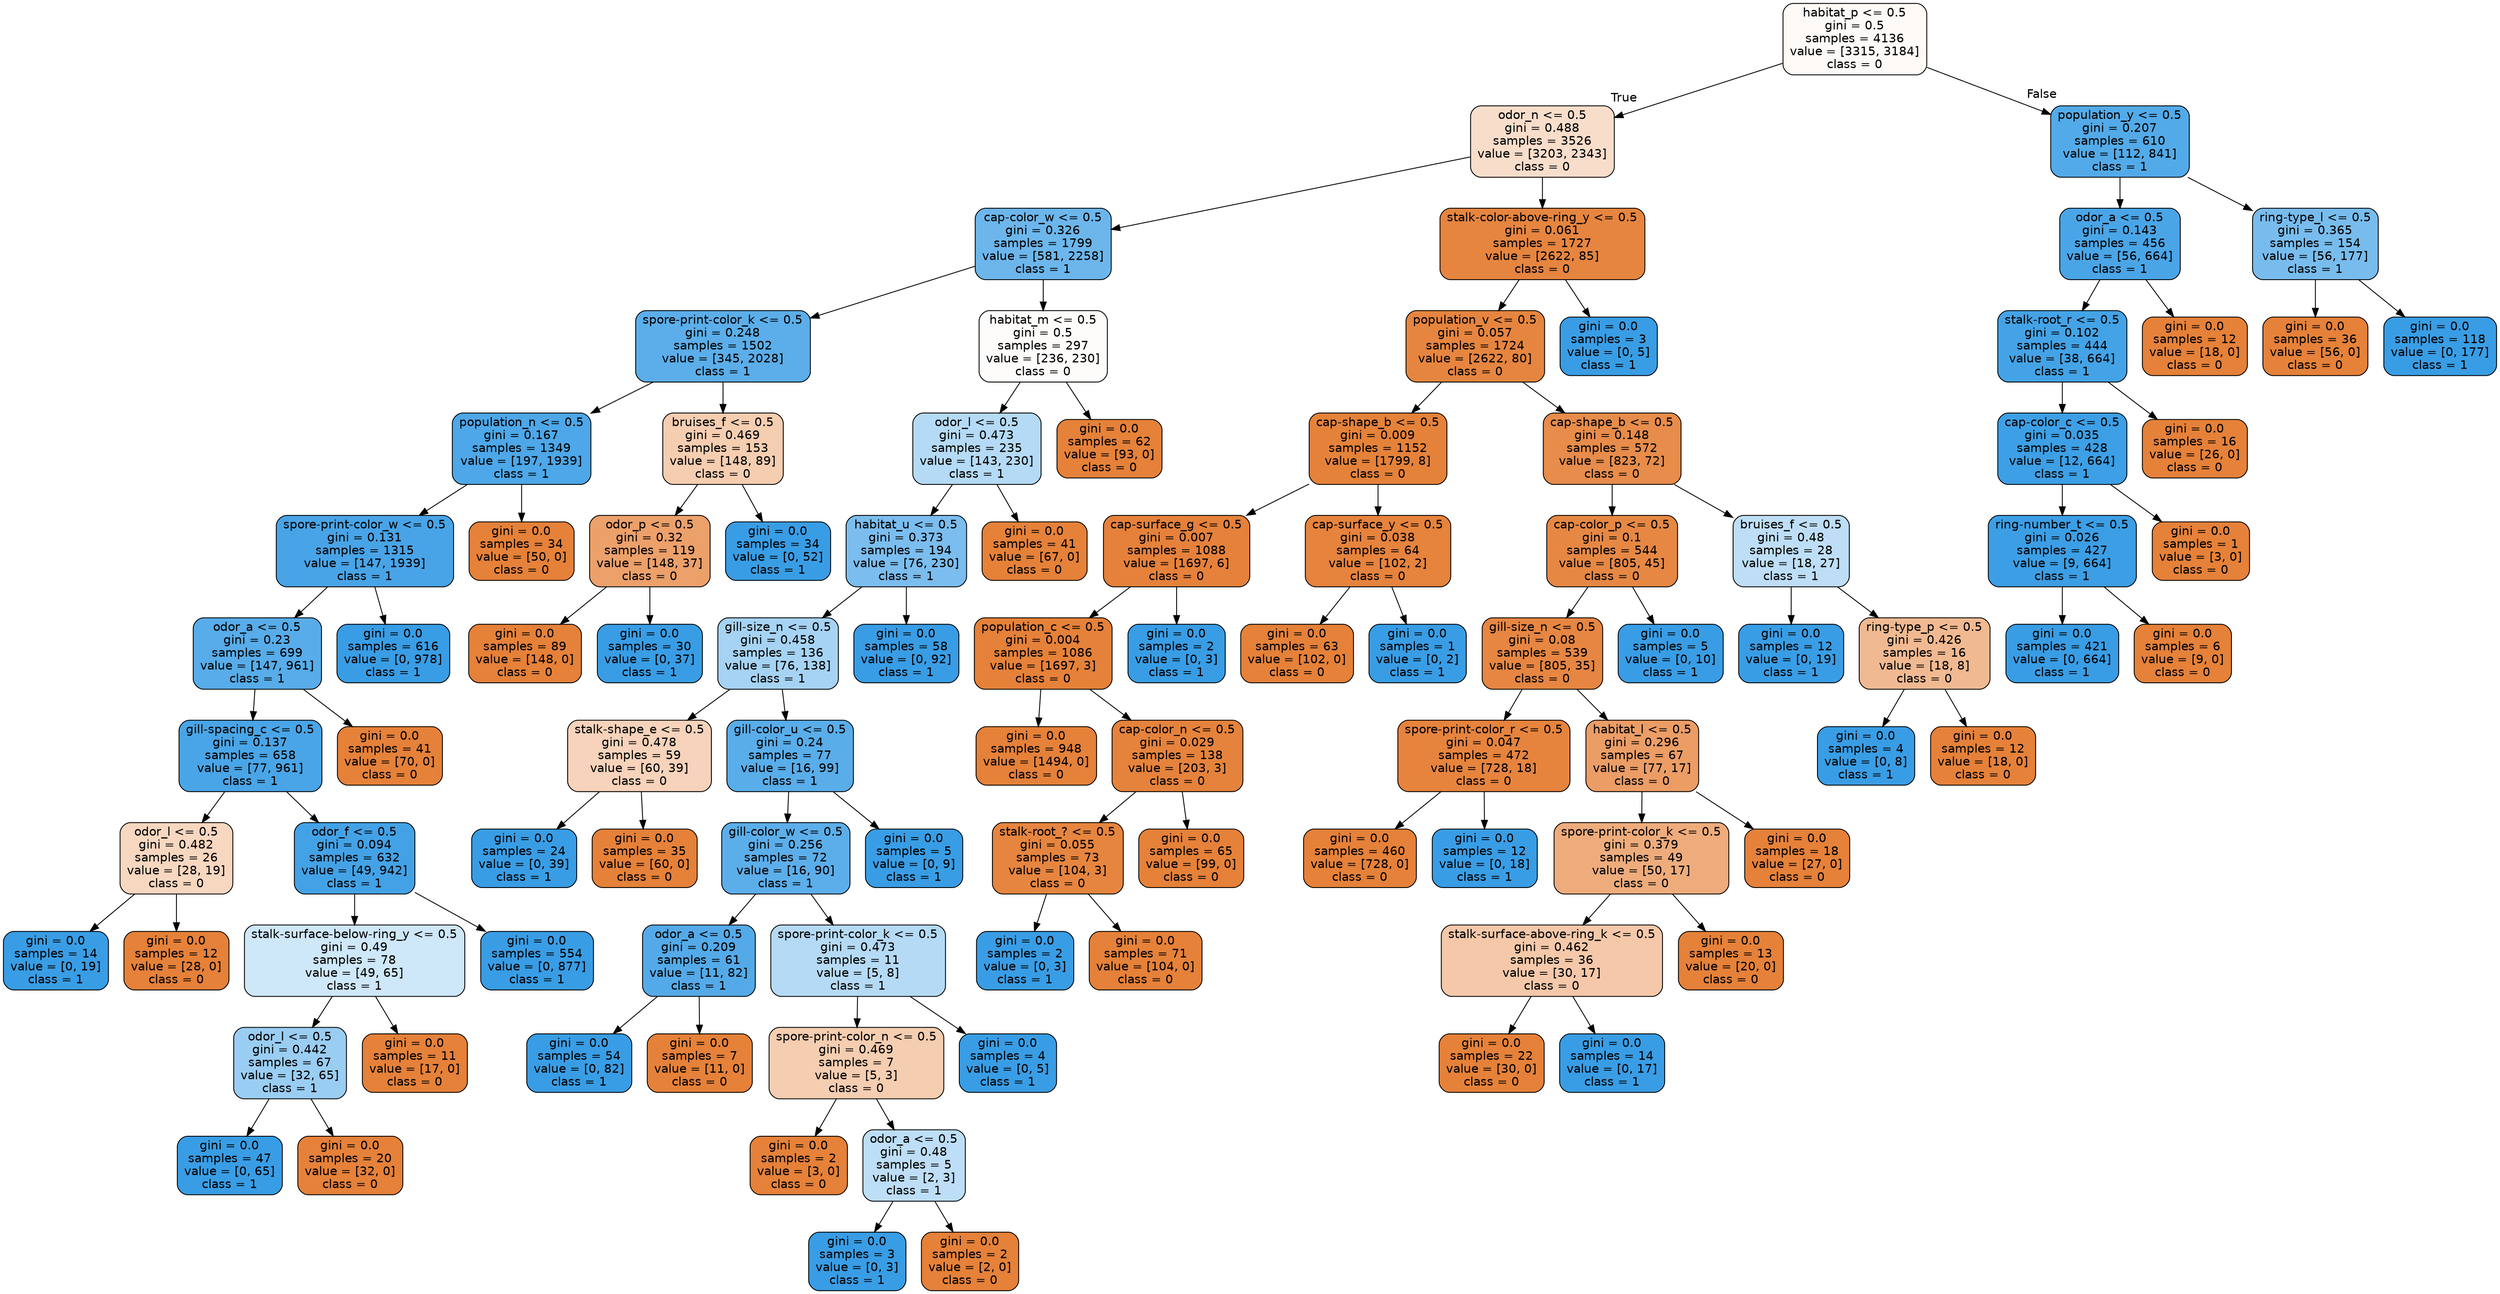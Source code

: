 digraph Tree {
node [shape=box, style="filled, rounded", color="black", fontname="helvetica"] ;
edge [fontname="helvetica"] ;
0 [label="habitat_p <= 0.5\ngini = 0.5\nsamples = 4136\nvalue = [3315, 3184]\nclass = 0", fillcolor="#fefaf7"] ;
1 [label="odor_n <= 0.5\ngini = 0.488\nsamples = 3526\nvalue = [3203, 2343]\nclass = 0", fillcolor="#f8ddca"] ;
0 -> 1 [labeldistance=2.5, labelangle=45, headlabel="True"] ;
2 [label="cap-color_w <= 0.5\ngini = 0.326\nsamples = 1799\nvalue = [581, 2258]\nclass = 1", fillcolor="#6cb6ec"] ;
1 -> 2 ;
3 [label="spore-print-color_k <= 0.5\ngini = 0.248\nsamples = 1502\nvalue = [345, 2028]\nclass = 1", fillcolor="#5baee9"] ;
2 -> 3 ;
4 [label="population_n <= 0.5\ngini = 0.167\nsamples = 1349\nvalue = [197, 1939]\nclass = 1", fillcolor="#4da7e8"] ;
3 -> 4 ;
5 [label="spore-print-color_w <= 0.5\ngini = 0.131\nsamples = 1315\nvalue = [147, 1939]\nclass = 1", fillcolor="#48a4e7"] ;
4 -> 5 ;
6 [label="odor_a <= 0.5\ngini = 0.23\nsamples = 699\nvalue = [147, 961]\nclass = 1", fillcolor="#57ace9"] ;
5 -> 6 ;
7 [label="gill-spacing_c <= 0.5\ngini = 0.137\nsamples = 658\nvalue = [77, 961]\nclass = 1", fillcolor="#49a5e7"] ;
6 -> 7 ;
8 [label="odor_l <= 0.5\ngini = 0.482\nsamples = 26\nvalue = [28, 19]\nclass = 0", fillcolor="#f7d7bf"] ;
7 -> 8 ;
9 [label="gini = 0.0\nsamples = 14\nvalue = [0, 19]\nclass = 1", fillcolor="#399de5"] ;
8 -> 9 ;
10 [label="gini = 0.0\nsamples = 12\nvalue = [28, 0]\nclass = 0", fillcolor="#e58139"] ;
8 -> 10 ;
11 [label="odor_f <= 0.5\ngini = 0.094\nsamples = 632\nvalue = [49, 942]\nclass = 1", fillcolor="#43a2e6"] ;
7 -> 11 ;
12 [label="stalk-surface-below-ring_y <= 0.5\ngini = 0.49\nsamples = 78\nvalue = [49, 65]\nclass = 1", fillcolor="#cee7f9"] ;
11 -> 12 ;
13 [label="odor_l <= 0.5\ngini = 0.442\nsamples = 67\nvalue = [32, 65]\nclass = 1", fillcolor="#9acdf2"] ;
12 -> 13 ;
14 [label="gini = 0.0\nsamples = 47\nvalue = [0, 65]\nclass = 1", fillcolor="#399de5"] ;
13 -> 14 ;
15 [label="gini = 0.0\nsamples = 20\nvalue = [32, 0]\nclass = 0", fillcolor="#e58139"] ;
13 -> 15 ;
16 [label="gini = 0.0\nsamples = 11\nvalue = [17, 0]\nclass = 0", fillcolor="#e58139"] ;
12 -> 16 ;
17 [label="gini = 0.0\nsamples = 554\nvalue = [0, 877]\nclass = 1", fillcolor="#399de5"] ;
11 -> 17 ;
18 [label="gini = 0.0\nsamples = 41\nvalue = [70, 0]\nclass = 0", fillcolor="#e58139"] ;
6 -> 18 ;
19 [label="gini = 0.0\nsamples = 616\nvalue = [0, 978]\nclass = 1", fillcolor="#399de5"] ;
5 -> 19 ;
20 [label="gini = 0.0\nsamples = 34\nvalue = [50, 0]\nclass = 0", fillcolor="#e58139"] ;
4 -> 20 ;
21 [label="bruises_f <= 0.5\ngini = 0.469\nsamples = 153\nvalue = [148, 89]\nclass = 0", fillcolor="#f5cdb0"] ;
3 -> 21 ;
22 [label="odor_p <= 0.5\ngini = 0.32\nsamples = 119\nvalue = [148, 37]\nclass = 0", fillcolor="#eca06a"] ;
21 -> 22 ;
23 [label="gini = 0.0\nsamples = 89\nvalue = [148, 0]\nclass = 0", fillcolor="#e58139"] ;
22 -> 23 ;
24 [label="gini = 0.0\nsamples = 30\nvalue = [0, 37]\nclass = 1", fillcolor="#399de5"] ;
22 -> 24 ;
25 [label="gini = 0.0\nsamples = 34\nvalue = [0, 52]\nclass = 1", fillcolor="#399de5"] ;
21 -> 25 ;
26 [label="habitat_m <= 0.5\ngini = 0.5\nsamples = 297\nvalue = [236, 230]\nclass = 0", fillcolor="#fefcfa"] ;
2 -> 26 ;
27 [label="odor_l <= 0.5\ngini = 0.473\nsamples = 235\nvalue = [143, 230]\nclass = 1", fillcolor="#b4daf5"] ;
26 -> 27 ;
28 [label="habitat_u <= 0.5\ngini = 0.373\nsamples = 194\nvalue = [76, 230]\nclass = 1", fillcolor="#7abdee"] ;
27 -> 28 ;
29 [label="gill-size_n <= 0.5\ngini = 0.458\nsamples = 136\nvalue = [76, 138]\nclass = 1", fillcolor="#a6d3f3"] ;
28 -> 29 ;
30 [label="stalk-shape_e <= 0.5\ngini = 0.478\nsamples = 59\nvalue = [60, 39]\nclass = 0", fillcolor="#f6d3ba"] ;
29 -> 30 ;
31 [label="gini = 0.0\nsamples = 24\nvalue = [0, 39]\nclass = 1", fillcolor="#399de5"] ;
30 -> 31 ;
32 [label="gini = 0.0\nsamples = 35\nvalue = [60, 0]\nclass = 0", fillcolor="#e58139"] ;
30 -> 32 ;
33 [label="gill-color_u <= 0.5\ngini = 0.24\nsamples = 77\nvalue = [16, 99]\nclass = 1", fillcolor="#59ade9"] ;
29 -> 33 ;
34 [label="gill-color_w <= 0.5\ngini = 0.256\nsamples = 72\nvalue = [16, 90]\nclass = 1", fillcolor="#5caeea"] ;
33 -> 34 ;
35 [label="odor_a <= 0.5\ngini = 0.209\nsamples = 61\nvalue = [11, 82]\nclass = 1", fillcolor="#54aae8"] ;
34 -> 35 ;
36 [label="gini = 0.0\nsamples = 54\nvalue = [0, 82]\nclass = 1", fillcolor="#399de5"] ;
35 -> 36 ;
37 [label="gini = 0.0\nsamples = 7\nvalue = [11, 0]\nclass = 0", fillcolor="#e58139"] ;
35 -> 37 ;
38 [label="spore-print-color_k <= 0.5\ngini = 0.473\nsamples = 11\nvalue = [5, 8]\nclass = 1", fillcolor="#b5daf5"] ;
34 -> 38 ;
39 [label="spore-print-color_n <= 0.5\ngini = 0.469\nsamples = 7\nvalue = [5, 3]\nclass = 0", fillcolor="#f5cdb0"] ;
38 -> 39 ;
40 [label="gini = 0.0\nsamples = 2\nvalue = [3, 0]\nclass = 0", fillcolor="#e58139"] ;
39 -> 40 ;
41 [label="odor_a <= 0.5\ngini = 0.48\nsamples = 5\nvalue = [2, 3]\nclass = 1", fillcolor="#bddef6"] ;
39 -> 41 ;
42 [label="gini = 0.0\nsamples = 3\nvalue = [0, 3]\nclass = 1", fillcolor="#399de5"] ;
41 -> 42 ;
43 [label="gini = 0.0\nsamples = 2\nvalue = [2, 0]\nclass = 0", fillcolor="#e58139"] ;
41 -> 43 ;
44 [label="gini = 0.0\nsamples = 4\nvalue = [0, 5]\nclass = 1", fillcolor="#399de5"] ;
38 -> 44 ;
45 [label="gini = 0.0\nsamples = 5\nvalue = [0, 9]\nclass = 1", fillcolor="#399de5"] ;
33 -> 45 ;
46 [label="gini = 0.0\nsamples = 58\nvalue = [0, 92]\nclass = 1", fillcolor="#399de5"] ;
28 -> 46 ;
47 [label="gini = 0.0\nsamples = 41\nvalue = [67, 0]\nclass = 0", fillcolor="#e58139"] ;
27 -> 47 ;
48 [label="gini = 0.0\nsamples = 62\nvalue = [93, 0]\nclass = 0", fillcolor="#e58139"] ;
26 -> 48 ;
49 [label="stalk-color-above-ring_y <= 0.5\ngini = 0.061\nsamples = 1727\nvalue = [2622, 85]\nclass = 0", fillcolor="#e6853f"] ;
1 -> 49 ;
50 [label="population_v <= 0.5\ngini = 0.057\nsamples = 1724\nvalue = [2622, 80]\nclass = 0", fillcolor="#e6853f"] ;
49 -> 50 ;
51 [label="cap-shape_b <= 0.5\ngini = 0.009\nsamples = 1152\nvalue = [1799, 8]\nclass = 0", fillcolor="#e5823a"] ;
50 -> 51 ;
52 [label="cap-surface_g <= 0.5\ngini = 0.007\nsamples = 1088\nvalue = [1697, 6]\nclass = 0", fillcolor="#e5813a"] ;
51 -> 52 ;
53 [label="population_c <= 0.5\ngini = 0.004\nsamples = 1086\nvalue = [1697, 3]\nclass = 0", fillcolor="#e58139"] ;
52 -> 53 ;
54 [label="gini = 0.0\nsamples = 948\nvalue = [1494, 0]\nclass = 0", fillcolor="#e58139"] ;
53 -> 54 ;
55 [label="cap-color_n <= 0.5\ngini = 0.029\nsamples = 138\nvalue = [203, 3]\nclass = 0", fillcolor="#e5833c"] ;
53 -> 55 ;
56 [label="stalk-root_? <= 0.5\ngini = 0.055\nsamples = 73\nvalue = [104, 3]\nclass = 0", fillcolor="#e6853f"] ;
55 -> 56 ;
57 [label="gini = 0.0\nsamples = 2\nvalue = [0, 3]\nclass = 1", fillcolor="#399de5"] ;
56 -> 57 ;
58 [label="gini = 0.0\nsamples = 71\nvalue = [104, 0]\nclass = 0", fillcolor="#e58139"] ;
56 -> 58 ;
59 [label="gini = 0.0\nsamples = 65\nvalue = [99, 0]\nclass = 0", fillcolor="#e58139"] ;
55 -> 59 ;
60 [label="gini = 0.0\nsamples = 2\nvalue = [0, 3]\nclass = 1", fillcolor="#399de5"] ;
52 -> 60 ;
61 [label="cap-surface_y <= 0.5\ngini = 0.038\nsamples = 64\nvalue = [102, 2]\nclass = 0", fillcolor="#e6833d"] ;
51 -> 61 ;
62 [label="gini = 0.0\nsamples = 63\nvalue = [102, 0]\nclass = 0", fillcolor="#e58139"] ;
61 -> 62 ;
63 [label="gini = 0.0\nsamples = 1\nvalue = [0, 2]\nclass = 1", fillcolor="#399de5"] ;
61 -> 63 ;
64 [label="cap-shape_b <= 0.5\ngini = 0.148\nsamples = 572\nvalue = [823, 72]\nclass = 0", fillcolor="#e78c4a"] ;
50 -> 64 ;
65 [label="cap-color_p <= 0.5\ngini = 0.1\nsamples = 544\nvalue = [805, 45]\nclass = 0", fillcolor="#e68844"] ;
64 -> 65 ;
66 [label="gill-size_n <= 0.5\ngini = 0.08\nsamples = 539\nvalue = [805, 35]\nclass = 0", fillcolor="#e68642"] ;
65 -> 66 ;
67 [label="spore-print-color_r <= 0.5\ngini = 0.047\nsamples = 472\nvalue = [728, 18]\nclass = 0", fillcolor="#e6843e"] ;
66 -> 67 ;
68 [label="gini = 0.0\nsamples = 460\nvalue = [728, 0]\nclass = 0", fillcolor="#e58139"] ;
67 -> 68 ;
69 [label="gini = 0.0\nsamples = 12\nvalue = [0, 18]\nclass = 1", fillcolor="#399de5"] ;
67 -> 69 ;
70 [label="habitat_l <= 0.5\ngini = 0.296\nsamples = 67\nvalue = [77, 17]\nclass = 0", fillcolor="#eb9d65"] ;
66 -> 70 ;
71 [label="spore-print-color_k <= 0.5\ngini = 0.379\nsamples = 49\nvalue = [50, 17]\nclass = 0", fillcolor="#eeac7c"] ;
70 -> 71 ;
72 [label="stalk-surface-above-ring_k <= 0.5\ngini = 0.462\nsamples = 36\nvalue = [30, 17]\nclass = 0", fillcolor="#f4c8a9"] ;
71 -> 72 ;
73 [label="gini = 0.0\nsamples = 22\nvalue = [30, 0]\nclass = 0", fillcolor="#e58139"] ;
72 -> 73 ;
74 [label="gini = 0.0\nsamples = 14\nvalue = [0, 17]\nclass = 1", fillcolor="#399de5"] ;
72 -> 74 ;
75 [label="gini = 0.0\nsamples = 13\nvalue = [20, 0]\nclass = 0", fillcolor="#e58139"] ;
71 -> 75 ;
76 [label="gini = 0.0\nsamples = 18\nvalue = [27, 0]\nclass = 0", fillcolor="#e58139"] ;
70 -> 76 ;
77 [label="gini = 0.0\nsamples = 5\nvalue = [0, 10]\nclass = 1", fillcolor="#399de5"] ;
65 -> 77 ;
78 [label="bruises_f <= 0.5\ngini = 0.48\nsamples = 28\nvalue = [18, 27]\nclass = 1", fillcolor="#bddef6"] ;
64 -> 78 ;
79 [label="gini = 0.0\nsamples = 12\nvalue = [0, 19]\nclass = 1", fillcolor="#399de5"] ;
78 -> 79 ;
80 [label="ring-type_p <= 0.5\ngini = 0.426\nsamples = 16\nvalue = [18, 8]\nclass = 0", fillcolor="#f1b991"] ;
78 -> 80 ;
81 [label="gini = 0.0\nsamples = 4\nvalue = [0, 8]\nclass = 1", fillcolor="#399de5"] ;
80 -> 81 ;
82 [label="gini = 0.0\nsamples = 12\nvalue = [18, 0]\nclass = 0", fillcolor="#e58139"] ;
80 -> 82 ;
83 [label="gini = 0.0\nsamples = 3\nvalue = [0, 5]\nclass = 1", fillcolor="#399de5"] ;
49 -> 83 ;
84 [label="population_y <= 0.5\ngini = 0.207\nsamples = 610\nvalue = [112, 841]\nclass = 1", fillcolor="#53aae8"] ;
0 -> 84 [labeldistance=2.5, labelangle=-45, headlabel="False"] ;
85 [label="odor_a <= 0.5\ngini = 0.143\nsamples = 456\nvalue = [56, 664]\nclass = 1", fillcolor="#4aa5e7"] ;
84 -> 85 ;
86 [label="stalk-root_r <= 0.5\ngini = 0.102\nsamples = 444\nvalue = [38, 664]\nclass = 1", fillcolor="#44a3e6"] ;
85 -> 86 ;
87 [label="cap-color_c <= 0.5\ngini = 0.035\nsamples = 428\nvalue = [12, 664]\nclass = 1", fillcolor="#3d9fe5"] ;
86 -> 87 ;
88 [label="ring-number_t <= 0.5\ngini = 0.026\nsamples = 427\nvalue = [9, 664]\nclass = 1", fillcolor="#3c9ee5"] ;
87 -> 88 ;
89 [label="gini = 0.0\nsamples = 421\nvalue = [0, 664]\nclass = 1", fillcolor="#399de5"] ;
88 -> 89 ;
90 [label="gini = 0.0\nsamples = 6\nvalue = [9, 0]\nclass = 0", fillcolor="#e58139"] ;
88 -> 90 ;
91 [label="gini = 0.0\nsamples = 1\nvalue = [3, 0]\nclass = 0", fillcolor="#e58139"] ;
87 -> 91 ;
92 [label="gini = 0.0\nsamples = 16\nvalue = [26, 0]\nclass = 0", fillcolor="#e58139"] ;
86 -> 92 ;
93 [label="gini = 0.0\nsamples = 12\nvalue = [18, 0]\nclass = 0", fillcolor="#e58139"] ;
85 -> 93 ;
94 [label="ring-type_l <= 0.5\ngini = 0.365\nsamples = 154\nvalue = [56, 177]\nclass = 1", fillcolor="#78bced"] ;
84 -> 94 ;
95 [label="gini = 0.0\nsamples = 36\nvalue = [56, 0]\nclass = 0", fillcolor="#e58139"] ;
94 -> 95 ;
96 [label="gini = 0.0\nsamples = 118\nvalue = [0, 177]\nclass = 1", fillcolor="#399de5"] ;
94 -> 96 ;
}
